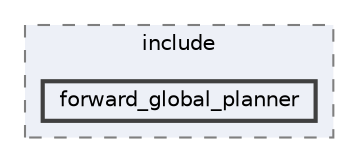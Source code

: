 digraph "smacc2_client_library/nav2z_client/custom_planners/forward_global_planner/include/forward_global_planner"
{
 // LATEX_PDF_SIZE
  bgcolor="transparent";
  edge [fontname=Helvetica,fontsize=10,labelfontname=Helvetica,labelfontsize=10];
  node [fontname=Helvetica,fontsize=10,shape=box,height=0.2,width=0.4];
  compound=true
  subgraph clusterdir_ba78090ca80c23b6b05695ca83419492 {
    graph [ bgcolor="#edf0f7", pencolor="grey50", label="include", fontname=Helvetica,fontsize=10 style="filled,dashed", URL="dir_ba78090ca80c23b6b05695ca83419492.html",tooltip=""]
  dir_72f3a9cc0aaa329cf2841b543c012c84 [label="forward_global_planner", fillcolor="#edf0f7", color="grey25", style="filled,bold", URL="dir_72f3a9cc0aaa329cf2841b543c012c84.html",tooltip=""];
  }
}
